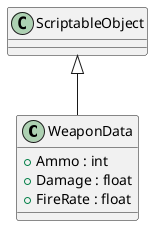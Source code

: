 @startuml
class WeaponData {
    + Ammo : int
    + Damage : float
    + FireRate : float
}
ScriptableObject <|-- WeaponData
@enduml
